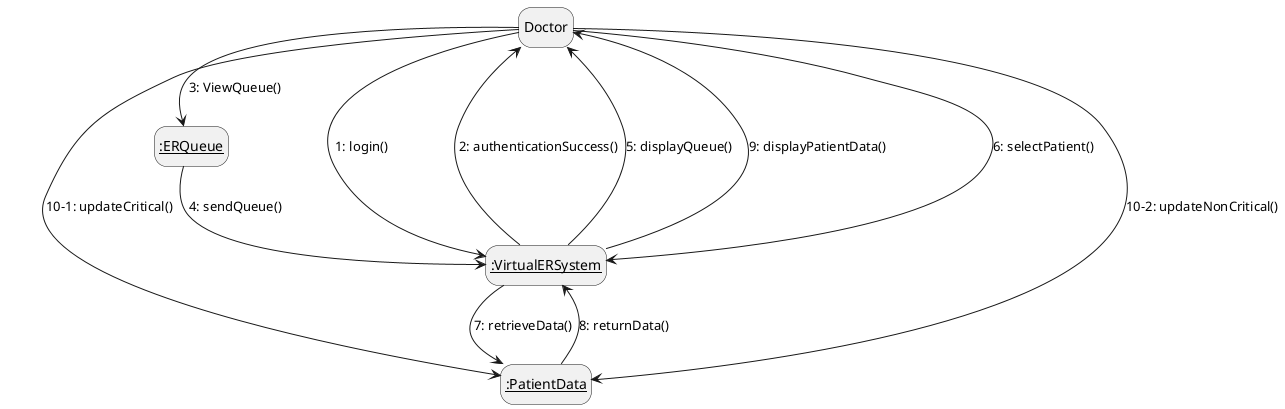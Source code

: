 @startuml doctorCollaboration
hide empty description

Doctor --> __:VirtualERSystem__ : 1: login()
__:VirtualERSystem__ --> Doctor : 2: authenticationSuccess()
Doctor --> __:ERQueue__ : 3: ViewQueue()
__:ERQueue__ --> __:VirtualERSystem__ : 4: sendQueue()
__:VirtualERSystem__ --> Doctor : 5: displayQueue()
Doctor --> __:VirtualERSystem__ : 6: selectPatient()
__:VirtualERSystem__ --> __:PatientData__ : 7: retrieveData()
__:PatientData__ --> __:VirtualERSystem__ : 8: returnData()
__:VirtualERSystem__ --> Doctor : 9: displayPatientData()
Doctor --> __:PatientData__ : 10-1: updateCritical()
Doctor --> __:PatientData__ : 10-2: updateNonCritical()

@enduml

